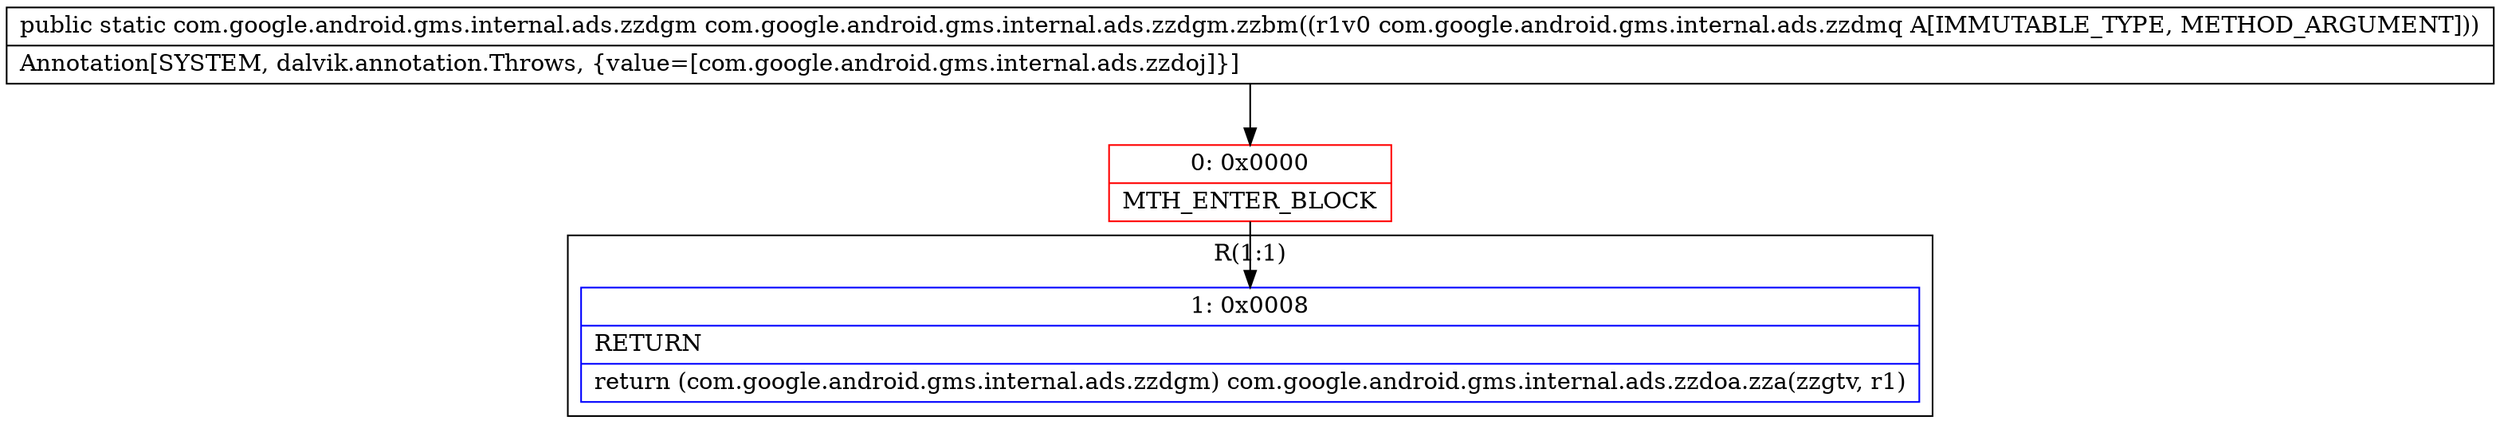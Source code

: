 digraph "CFG forcom.google.android.gms.internal.ads.zzdgm.zzbm(Lcom\/google\/android\/gms\/internal\/ads\/zzdmq;)Lcom\/google\/android\/gms\/internal\/ads\/zzdgm;" {
subgraph cluster_Region_984344917 {
label = "R(1:1)";
node [shape=record,color=blue];
Node_1 [shape=record,label="{1\:\ 0x0008|RETURN\l|return (com.google.android.gms.internal.ads.zzdgm) com.google.android.gms.internal.ads.zzdoa.zza(zzgtv, r1)\l}"];
}
Node_0 [shape=record,color=red,label="{0\:\ 0x0000|MTH_ENTER_BLOCK\l}"];
MethodNode[shape=record,label="{public static com.google.android.gms.internal.ads.zzdgm com.google.android.gms.internal.ads.zzdgm.zzbm((r1v0 com.google.android.gms.internal.ads.zzdmq A[IMMUTABLE_TYPE, METHOD_ARGUMENT]))  | Annotation[SYSTEM, dalvik.annotation.Throws, \{value=[com.google.android.gms.internal.ads.zzdoj]\}]\l}"];
MethodNode -> Node_0;
Node_0 -> Node_1;
}

